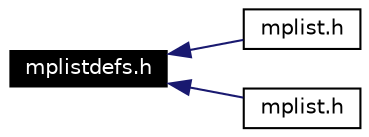 digraph G
{
  edge [fontname="Helvetica",fontsize=10,labelfontname="Helvetica",labelfontsize=10];
  node [fontname="Helvetica",fontsize=10,shape=record];
  rankdir=LR;
  Node1 [label="mplistdefs.h",height=0.2,width=0.4,color="white", fillcolor="black", style="filled" fontcolor="white"];
  Node1 -> Node2 [dir=back,color="midnightblue",fontsize=10,style="solid",fontname="Helvetica"];
  Node2 [label="mplist.h",height=0.2,width=0.4,color="black", fillcolor="white", style="filled",URL="$dsp_2inc_2mplist_8h.html"];
  Node1 -> Node3 [dir=back,color="midnightblue",fontsize=10,style="solid",fontname="Helvetica"];
  Node3 [label="mplist.h",height=0.2,width=0.4,color="black", fillcolor="white", style="filled",URL="$gpp_2inc_2mplist_8h.html"];
}
